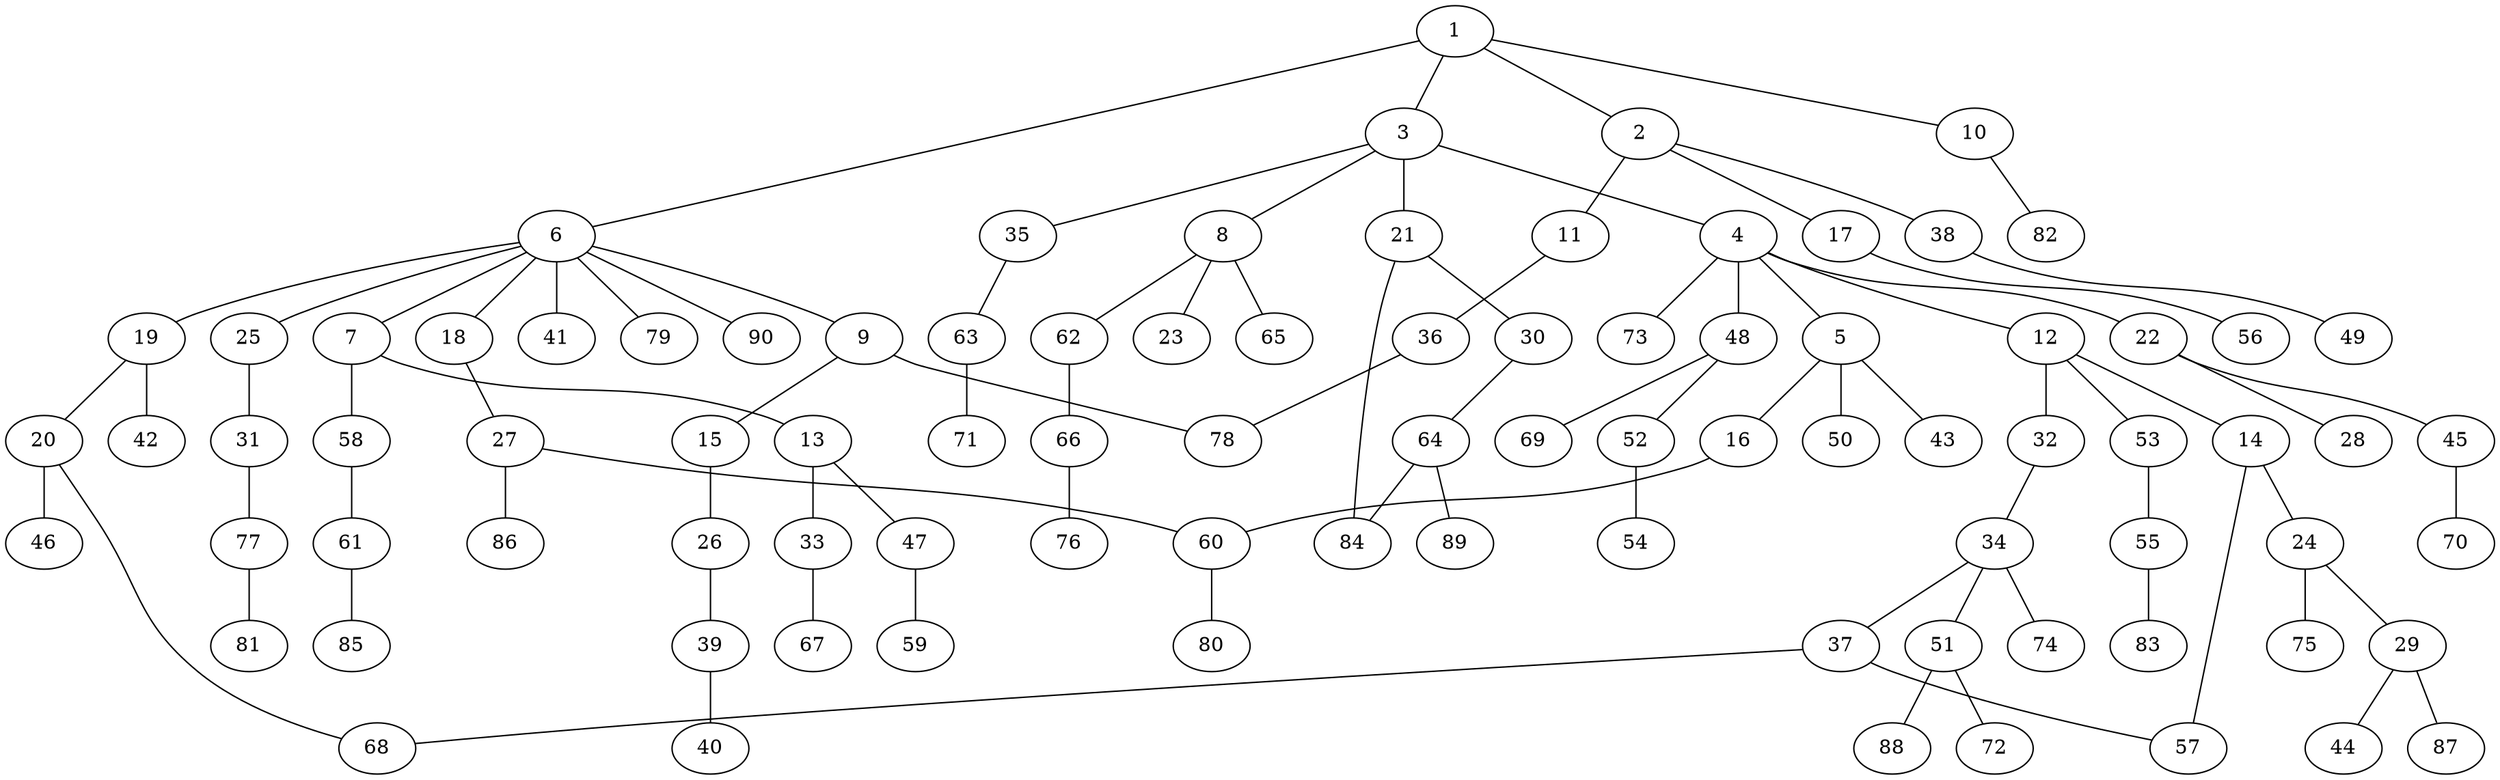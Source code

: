 graph graphname {1--2
1--3
1--6
1--10
2--11
2--17
2--38
3--4
3--8
3--21
3--35
4--5
4--12
4--22
4--48
4--73
5--16
5--43
5--50
6--7
6--9
6--18
6--19
6--25
6--41
6--79
6--90
7--13
7--58
8--23
8--62
8--65
9--15
9--78
10--82
11--36
12--14
12--32
12--53
13--33
13--47
14--24
14--57
15--26
16--60
17--56
18--27
19--20
19--42
20--46
20--68
21--30
21--84
22--28
22--45
24--29
24--75
25--31
26--39
27--60
27--86
29--44
29--87
30--64
31--77
32--34
33--67
34--37
34--51
34--74
35--63
36--78
37--57
37--68
38--49
39--40
45--70
47--59
48--52
48--69
51--72
51--88
52--54
53--55
55--83
58--61
60--80
61--85
62--66
63--71
64--84
64--89
66--76
77--81
}